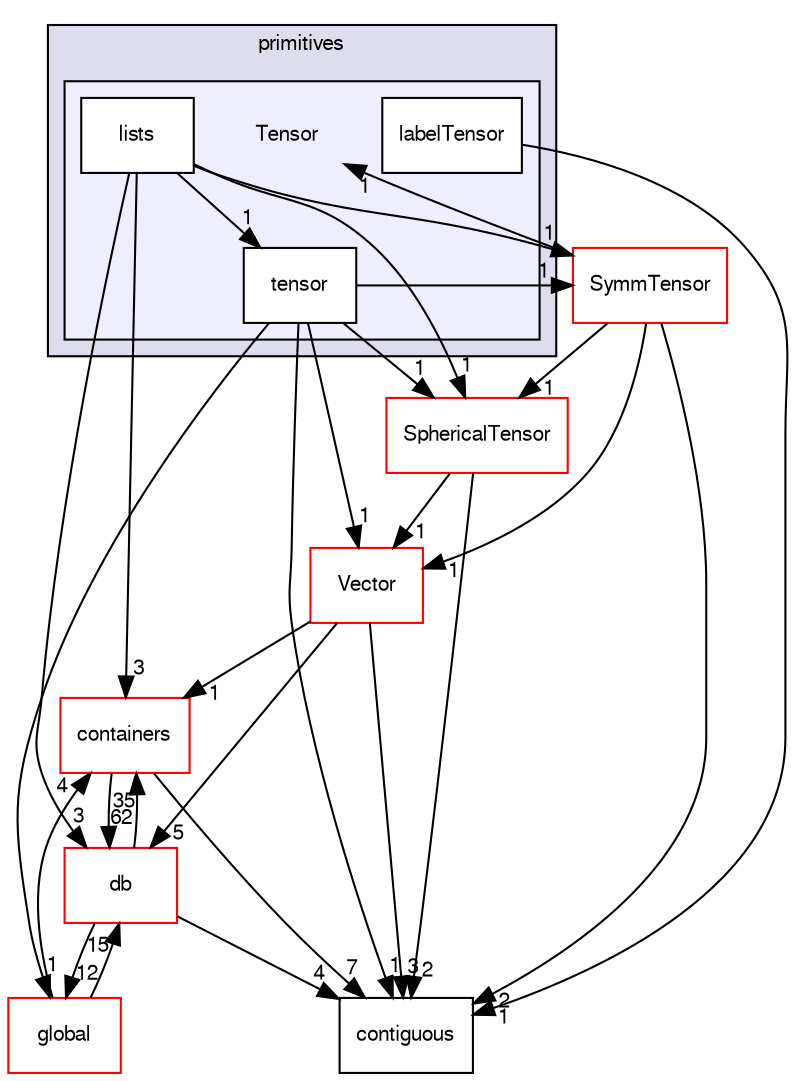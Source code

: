 digraph "src/OpenFOAM/primitives/Tensor" {
  bgcolor=transparent;
  compound=true
  node [ fontsize="10", fontname="FreeSans"];
  edge [ labelfontsize="10", labelfontname="FreeSans"];
  subgraph clusterdir_3e50f45338116b169052b428016851aa {
    graph [ bgcolor="#ddddee", pencolor="black", label="primitives" fontname="FreeSans", fontsize="10", URL="dir_3e50f45338116b169052b428016851aa.html"]
  subgraph clusterdir_15da0e2a135f43ffeb4645c968ce8ac7 {
    graph [ bgcolor="#eeeeff", pencolor="black", label="" URL="dir_15da0e2a135f43ffeb4645c968ce8ac7.html"];
    dir_15da0e2a135f43ffeb4645c968ce8ac7 [shape=plaintext label="Tensor"];
    dir_dee98ef3c99f88803be6e1d60e8aeb1b [shape=box label="labelTensor" color="black" fillcolor="white" style="filled" URL="dir_dee98ef3c99f88803be6e1d60e8aeb1b.html"];
    dir_eb1e7f3caa8eb9a5ebb4eb1c1b1fdc67 [shape=box label="lists" color="black" fillcolor="white" style="filled" URL="dir_eb1e7f3caa8eb9a5ebb4eb1c1b1fdc67.html"];
    dir_c0cff3d62001c560c873cec26c34e50d [shape=box label="tensor" color="black" fillcolor="white" style="filled" URL="dir_c0cff3d62001c560c873cec26c34e50d.html"];
  }
  }
  dir_19d0872053bde092be81d7fe3f56cbf7 [shape=box label="containers" color="red" URL="dir_19d0872053bde092be81d7fe3f56cbf7.html"];
  dir_6ef5fbba1c02603637a533e2f686aa62 [shape=box label="Vector" color="red" URL="dir_6ef5fbba1c02603637a533e2f686aa62.html"];
  dir_63c634f7a7cfd679ac26c67fb30fc32f [shape=box label="db" color="red" URL="dir_63c634f7a7cfd679ac26c67fb30fc32f.html"];
  dir_8583492183f4d27c76555f8f333dd07b [shape=box label="global" color="red" URL="dir_8583492183f4d27c76555f8f333dd07b.html"];
  dir_b065e1a4bed1b058c87ac57271f42191 [shape=box label="SphericalTensor" color="red" URL="dir_b065e1a4bed1b058c87ac57271f42191.html"];
  dir_1b29830830533868fb04f0e807b2ad78 [shape=box label="contiguous" URL="dir_1b29830830533868fb04f0e807b2ad78.html"];
  dir_1dd80385453c5b0e9d626c2fdc4e90dc [shape=box label="SymmTensor" color="red" URL="dir_1dd80385453c5b0e9d626c2fdc4e90dc.html"];
  dir_eb1e7f3caa8eb9a5ebb4eb1c1b1fdc67->dir_19d0872053bde092be81d7fe3f56cbf7 [headlabel="3", labeldistance=1.5 headhref="dir_002238_001737.html"];
  dir_eb1e7f3caa8eb9a5ebb4eb1c1b1fdc67->dir_63c634f7a7cfd679ac26c67fb30fc32f [headlabel="3", labeldistance=1.5 headhref="dir_002238_001787.html"];
  dir_eb1e7f3caa8eb9a5ebb4eb1c1b1fdc67->dir_b065e1a4bed1b058c87ac57271f42191 [headlabel="1", labeldistance=1.5 headhref="dir_002238_002216.html"];
  dir_eb1e7f3caa8eb9a5ebb4eb1c1b1fdc67->dir_c0cff3d62001c560c873cec26c34e50d [headlabel="1", labeldistance=1.5 headhref="dir_002238_002239.html"];
  dir_eb1e7f3caa8eb9a5ebb4eb1c1b1fdc67->dir_1dd80385453c5b0e9d626c2fdc4e90dc [headlabel="1", labeldistance=1.5 headhref="dir_002238_002231.html"];
  dir_19d0872053bde092be81d7fe3f56cbf7->dir_63c634f7a7cfd679ac26c67fb30fc32f [headlabel="62", labeldistance=1.5 headhref="dir_001737_001787.html"];
  dir_19d0872053bde092be81d7fe3f56cbf7->dir_1b29830830533868fb04f0e807b2ad78 [headlabel="7", labeldistance=1.5 headhref="dir_001737_002166.html"];
  dir_6ef5fbba1c02603637a533e2f686aa62->dir_19d0872053bde092be81d7fe3f56cbf7 [headlabel="1", labeldistance=1.5 headhref="dir_002245_001737.html"];
  dir_6ef5fbba1c02603637a533e2f686aa62->dir_63c634f7a7cfd679ac26c67fb30fc32f [headlabel="5", labeldistance=1.5 headhref="dir_002245_001787.html"];
  dir_6ef5fbba1c02603637a533e2f686aa62->dir_1b29830830533868fb04f0e807b2ad78 [headlabel="3", labeldistance=1.5 headhref="dir_002245_002166.html"];
  dir_63c634f7a7cfd679ac26c67fb30fc32f->dir_19d0872053bde092be81d7fe3f56cbf7 [headlabel="35", labeldistance=1.5 headhref="dir_001787_001737.html"];
  dir_63c634f7a7cfd679ac26c67fb30fc32f->dir_8583492183f4d27c76555f8f333dd07b [headlabel="12", labeldistance=1.5 headhref="dir_001787_001932.html"];
  dir_63c634f7a7cfd679ac26c67fb30fc32f->dir_1b29830830533868fb04f0e807b2ad78 [headlabel="4", labeldistance=1.5 headhref="dir_001787_002166.html"];
  dir_8583492183f4d27c76555f8f333dd07b->dir_19d0872053bde092be81d7fe3f56cbf7 [headlabel="4", labeldistance=1.5 headhref="dir_001932_001737.html"];
  dir_8583492183f4d27c76555f8f333dd07b->dir_63c634f7a7cfd679ac26c67fb30fc32f [headlabel="15", labeldistance=1.5 headhref="dir_001932_001787.html"];
  dir_b065e1a4bed1b058c87ac57271f42191->dir_6ef5fbba1c02603637a533e2f686aa62 [headlabel="1", labeldistance=1.5 headhref="dir_002216_002245.html"];
  dir_b065e1a4bed1b058c87ac57271f42191->dir_1b29830830533868fb04f0e807b2ad78 [headlabel="2", labeldistance=1.5 headhref="dir_002216_002166.html"];
  dir_dee98ef3c99f88803be6e1d60e8aeb1b->dir_1b29830830533868fb04f0e807b2ad78 [headlabel="1", labeldistance=1.5 headhref="dir_002237_002166.html"];
  dir_c0cff3d62001c560c873cec26c34e50d->dir_6ef5fbba1c02603637a533e2f686aa62 [headlabel="1", labeldistance=1.5 headhref="dir_002239_002245.html"];
  dir_c0cff3d62001c560c873cec26c34e50d->dir_8583492183f4d27c76555f8f333dd07b [headlabel="1", labeldistance=1.5 headhref="dir_002239_001932.html"];
  dir_c0cff3d62001c560c873cec26c34e50d->dir_b065e1a4bed1b058c87ac57271f42191 [headlabel="1", labeldistance=1.5 headhref="dir_002239_002216.html"];
  dir_c0cff3d62001c560c873cec26c34e50d->dir_1b29830830533868fb04f0e807b2ad78 [headlabel="1", labeldistance=1.5 headhref="dir_002239_002166.html"];
  dir_c0cff3d62001c560c873cec26c34e50d->dir_1dd80385453c5b0e9d626c2fdc4e90dc [headlabel="1", labeldistance=1.5 headhref="dir_002239_002231.html"];
  dir_1dd80385453c5b0e9d626c2fdc4e90dc->dir_15da0e2a135f43ffeb4645c968ce8ac7 [headlabel="1", labeldistance=1.5 headhref="dir_002231_002236.html"];
  dir_1dd80385453c5b0e9d626c2fdc4e90dc->dir_6ef5fbba1c02603637a533e2f686aa62 [headlabel="1", labeldistance=1.5 headhref="dir_002231_002245.html"];
  dir_1dd80385453c5b0e9d626c2fdc4e90dc->dir_b065e1a4bed1b058c87ac57271f42191 [headlabel="1", labeldistance=1.5 headhref="dir_002231_002216.html"];
  dir_1dd80385453c5b0e9d626c2fdc4e90dc->dir_1b29830830533868fb04f0e807b2ad78 [headlabel="2", labeldistance=1.5 headhref="dir_002231_002166.html"];
}
